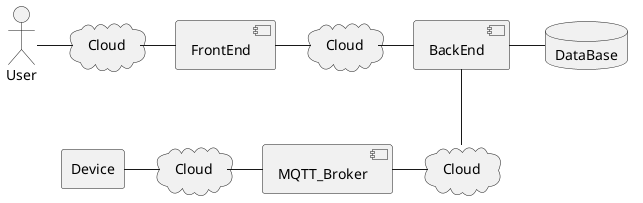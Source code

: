 @startuml
actor User
component FrontEnd
component BackEnd
component MQTT_Broker
database DataBase
cloud Cloud as C1
cloud Cloud as C2
cloud Cloud as C3
cloud Cloud as C4
agent Device

User -right- C1
C1 -right- FrontEnd
FrontEnd -right- C2
C2 -right- BackEnd  
BackEnd -right- DataBase
BackEnd -down- C3
C3 -left- MQTT_Broker
MQTT_Broker -left- C4
C4 -left- Device
@enduml
